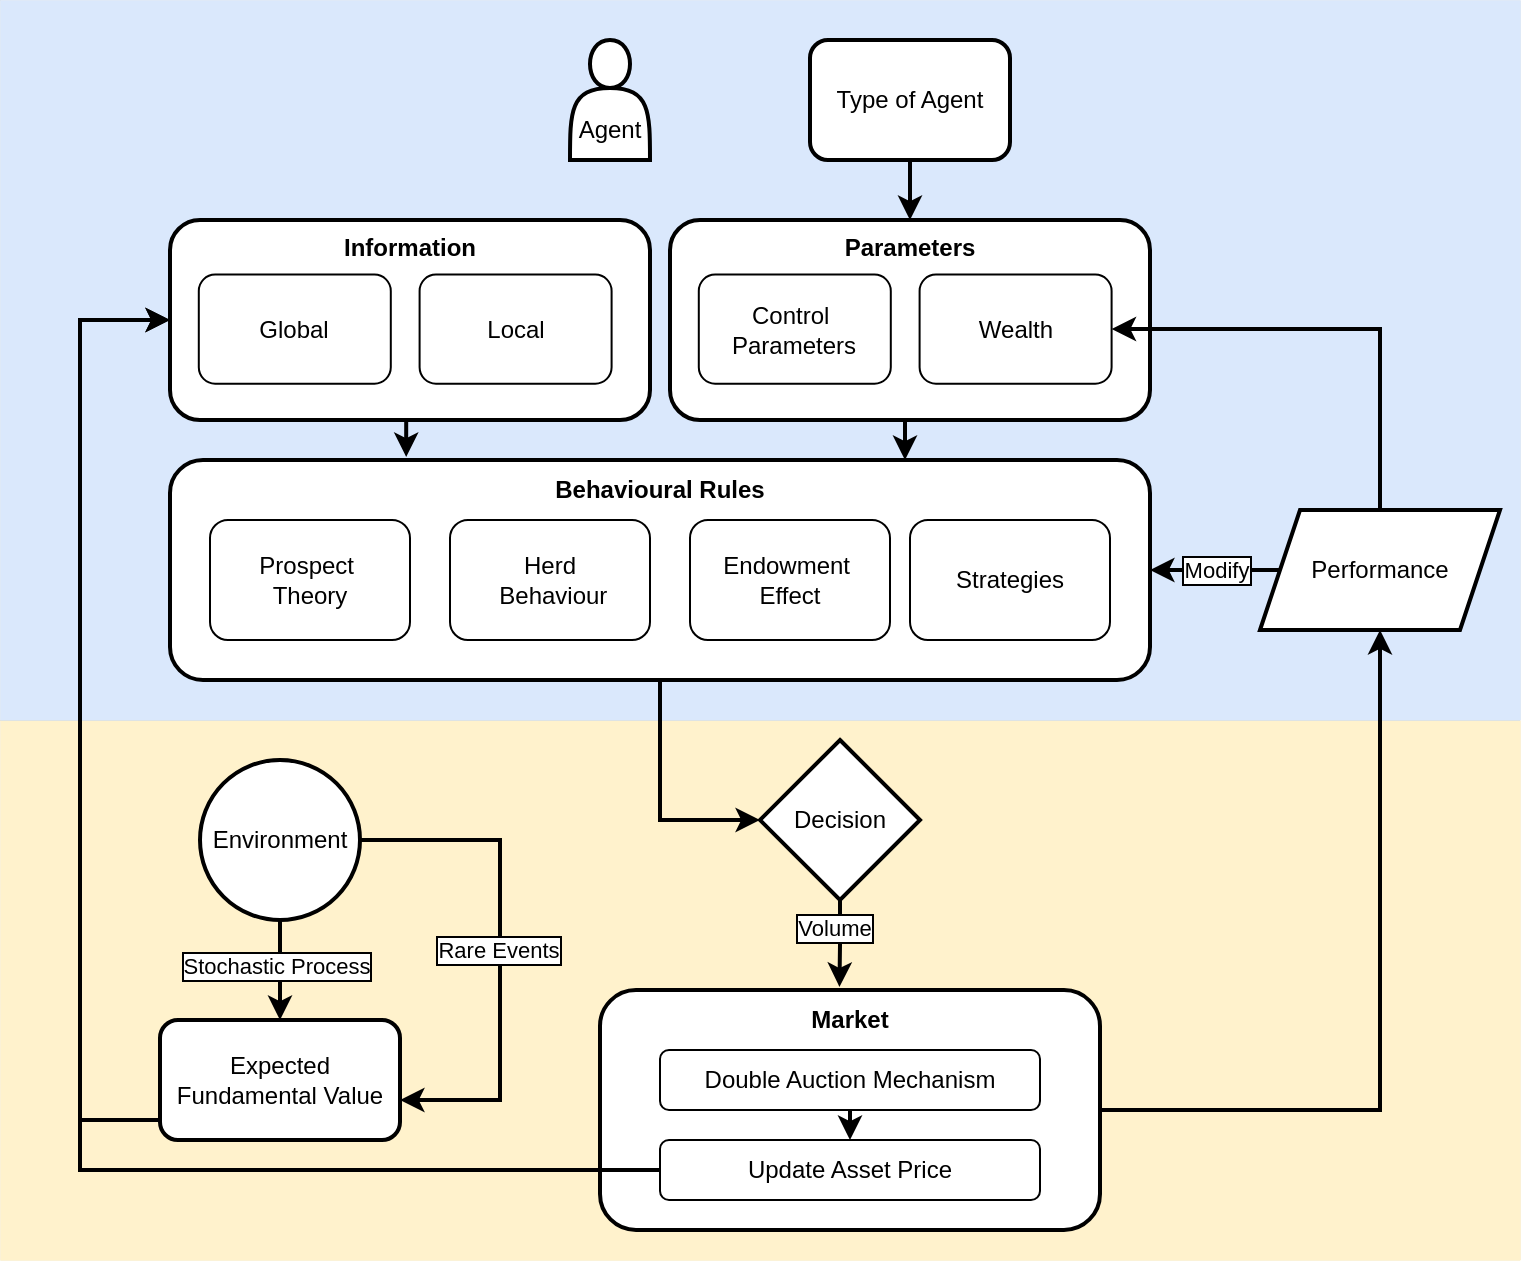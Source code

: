 <mxfile version="27.0.9">
  <diagram name="Page-1" id="KlvJ_ZtWi_6_skd0xNUw">
    <mxGraphModel dx="1072" dy="725" grid="1" gridSize="10" guides="1" tooltips="1" connect="1" arrows="1" fold="1" page="1" pageScale="1" pageWidth="3300" pageHeight="4681" math="0" shadow="0">
      <root>
        <mxCell id="0" />
        <mxCell id="1" parent="0" />
        <mxCell id="P7tqT8L9XZV6D_eayMBz-135" value="" style="rounded=0;whiteSpace=wrap;html=1;fillColor=#fff2cc;strokeColor=#d6b656;strokeWidth=0;" vertex="1" parent="1">
          <mxGeometry x="190" y="400" width="760" height="270" as="geometry" />
        </mxCell>
        <mxCell id="P7tqT8L9XZV6D_eayMBz-134" value="" style="rounded=0;whiteSpace=wrap;html=1;fillColor=#dae8fc;strokeColor=#6c8ebf;labelBorderColor=none;strokeWidth=0;" vertex="1" parent="1">
          <mxGeometry x="190" y="40" width="760" height="360" as="geometry" />
        </mxCell>
        <mxCell id="P7tqT8L9XZV6D_eayMBz-78" value="" style="group" vertex="1" connectable="0" parent="1">
          <mxGeometry x="275" y="270" width="490" height="110" as="geometry" />
        </mxCell>
        <mxCell id="P7tqT8L9XZV6D_eayMBz-61" value="" style="rounded=1;whiteSpace=wrap;html=1;strokeWidth=2;" vertex="1" parent="P7tqT8L9XZV6D_eayMBz-78">
          <mxGeometry width="490" height="110" as="geometry" />
        </mxCell>
        <mxCell id="P7tqT8L9XZV6D_eayMBz-67" value="Behavioural Rules" style="text;html=1;align=center;verticalAlign=middle;whiteSpace=wrap;rounded=0;fontStyle=1" vertex="1" parent="P7tqT8L9XZV6D_eayMBz-78">
          <mxGeometry x="175" width="140" height="30" as="geometry" />
        </mxCell>
        <mxCell id="P7tqT8L9XZV6D_eayMBz-69" value="Prospect&amp;nbsp;&lt;div&gt;Theory&lt;/div&gt;" style="rounded=1;whiteSpace=wrap;html=1;" vertex="1" parent="P7tqT8L9XZV6D_eayMBz-78">
          <mxGeometry x="20" y="30" width="100" height="60" as="geometry" />
        </mxCell>
        <mxCell id="P7tqT8L9XZV6D_eayMBz-70" value="Herd&lt;div&gt;&amp;nbsp;Behaviour&lt;/div&gt;" style="rounded=1;whiteSpace=wrap;html=1;" vertex="1" parent="P7tqT8L9XZV6D_eayMBz-78">
          <mxGeometry x="140" y="30" width="100" height="60" as="geometry" />
        </mxCell>
        <mxCell id="P7tqT8L9XZV6D_eayMBz-71" value="Endowment&amp;nbsp;&lt;div&gt;Effect&lt;/div&gt;" style="rounded=1;whiteSpace=wrap;html=1;" vertex="1" parent="P7tqT8L9XZV6D_eayMBz-78">
          <mxGeometry x="260" y="30" width="100" height="60" as="geometry" />
        </mxCell>
        <mxCell id="P7tqT8L9XZV6D_eayMBz-72" value="Strategies" style="rounded=1;whiteSpace=wrap;html=1;" vertex="1" parent="P7tqT8L9XZV6D_eayMBz-78">
          <mxGeometry x="370" y="30" width="100" height="60" as="geometry" />
        </mxCell>
        <mxCell id="P7tqT8L9XZV6D_eayMBz-80" value="" style="group" vertex="1" connectable="0" parent="1">
          <mxGeometry x="525" y="150" width="240" height="100" as="geometry" />
        </mxCell>
        <mxCell id="P7tqT8L9XZV6D_eayMBz-59" value="" style="rounded=1;whiteSpace=wrap;html=1;strokeWidth=2;" vertex="1" parent="P7tqT8L9XZV6D_eayMBz-80">
          <mxGeometry width="240" height="100" as="geometry" />
        </mxCell>
        <mxCell id="P7tqT8L9XZV6D_eayMBz-55" value="Control&amp;nbsp;&lt;div&gt;Parameters&lt;/div&gt;" style="rounded=1;whiteSpace=wrap;html=1;" vertex="1" parent="P7tqT8L9XZV6D_eayMBz-80">
          <mxGeometry x="14.4" y="27.273" width="96" height="54.545" as="geometry" />
        </mxCell>
        <mxCell id="P7tqT8L9XZV6D_eayMBz-56" value="Wealth" style="rounded=1;whiteSpace=wrap;html=1;" vertex="1" parent="P7tqT8L9XZV6D_eayMBz-80">
          <mxGeometry x="124.8" y="27.273" width="96" height="54.545" as="geometry" />
        </mxCell>
        <mxCell id="P7tqT8L9XZV6D_eayMBz-60" value="Parameters" style="text;html=1;align=center;verticalAlign=middle;whiteSpace=wrap;rounded=0;fontStyle=1" vertex="1" parent="P7tqT8L9XZV6D_eayMBz-80">
          <mxGeometry x="91.2" width="57.6" height="27.273" as="geometry" />
        </mxCell>
        <mxCell id="P7tqT8L9XZV6D_eayMBz-121" style="edgeStyle=orthogonalEdgeStyle;rounded=0;orthogonalLoop=1;jettySize=auto;html=1;exitX=0.5;exitY=1;exitDx=0;exitDy=0;entryX=0.5;entryY=0;entryDx=0;entryDy=0;strokeWidth=2;" edge="1" parent="1" source="P7tqT8L9XZV6D_eayMBz-82" target="P7tqT8L9XZV6D_eayMBz-60">
          <mxGeometry relative="1" as="geometry" />
        </mxCell>
        <mxCell id="P7tqT8L9XZV6D_eayMBz-82" value="Type of Agent" style="rounded=1;whiteSpace=wrap;html=1;strokeWidth=2;" vertex="1" parent="1">
          <mxGeometry x="595" y="60" width="100" height="60" as="geometry" />
        </mxCell>
        <mxCell id="P7tqT8L9XZV6D_eayMBz-90" value="Decision" style="rhombus;whiteSpace=wrap;html=1;strokeWidth=2;" vertex="1" parent="1">
          <mxGeometry x="570" y="410" width="80" height="80" as="geometry" />
        </mxCell>
        <mxCell id="P7tqT8L9XZV6D_eayMBz-101" value="" style="group" vertex="1" connectable="0" parent="1">
          <mxGeometry x="275" y="150" width="240" height="100" as="geometry" />
        </mxCell>
        <mxCell id="P7tqT8L9XZV6D_eayMBz-102" value="" style="rounded=1;whiteSpace=wrap;html=1;strokeWidth=2;" vertex="1" parent="P7tqT8L9XZV6D_eayMBz-101">
          <mxGeometry width="240" height="100" as="geometry" />
        </mxCell>
        <mxCell id="P7tqT8L9XZV6D_eayMBz-103" value="Global" style="rounded=1;whiteSpace=wrap;html=1;" vertex="1" parent="P7tqT8L9XZV6D_eayMBz-101">
          <mxGeometry x="14.4" y="27.273" width="96" height="54.545" as="geometry" />
        </mxCell>
        <mxCell id="P7tqT8L9XZV6D_eayMBz-104" value="Local" style="rounded=1;whiteSpace=wrap;html=1;" vertex="1" parent="P7tqT8L9XZV6D_eayMBz-101">
          <mxGeometry x="124.8" y="27.273" width="96" height="54.545" as="geometry" />
        </mxCell>
        <mxCell id="P7tqT8L9XZV6D_eayMBz-105" value="Information" style="text;html=1;align=center;verticalAlign=middle;whiteSpace=wrap;rounded=0;fontStyle=1" vertex="1" parent="P7tqT8L9XZV6D_eayMBz-101">
          <mxGeometry x="91.2" width="57.6" height="27.273" as="geometry" />
        </mxCell>
        <mxCell id="P7tqT8L9XZV6D_eayMBz-133" value="Modify" style="edgeStyle=orthogonalEdgeStyle;rounded=0;orthogonalLoop=1;jettySize=auto;html=1;exitX=0;exitY=0.5;exitDx=0;exitDy=0;entryX=1;entryY=0.5;entryDx=0;entryDy=0;strokeWidth=2;labelBorderColor=default;" edge="1" parent="1" source="P7tqT8L9XZV6D_eayMBz-108" target="P7tqT8L9XZV6D_eayMBz-61">
          <mxGeometry relative="1" as="geometry" />
        </mxCell>
        <mxCell id="P7tqT8L9XZV6D_eayMBz-147" style="edgeStyle=orthogonalEdgeStyle;rounded=0;orthogonalLoop=1;jettySize=auto;html=1;exitX=0.5;exitY=0;exitDx=0;exitDy=0;entryX=1;entryY=0.5;entryDx=0;entryDy=0;strokeWidth=2;" edge="1" parent="1" source="P7tqT8L9XZV6D_eayMBz-108" target="P7tqT8L9XZV6D_eayMBz-56">
          <mxGeometry relative="1" as="geometry" />
        </mxCell>
        <mxCell id="P7tqT8L9XZV6D_eayMBz-108" value="Performance" style="shape=parallelogram;perimeter=parallelogramPerimeter;whiteSpace=wrap;html=1;fixedSize=1;strokeWidth=2;" vertex="1" parent="1">
          <mxGeometry x="820" y="295" width="120" height="60" as="geometry" />
        </mxCell>
        <mxCell id="P7tqT8L9XZV6D_eayMBz-109" value="" style="group" vertex="1" connectable="0" parent="1">
          <mxGeometry x="490" y="535" width="250" height="120" as="geometry" />
        </mxCell>
        <mxCell id="P7tqT8L9XZV6D_eayMBz-91" value="" style="rounded=1;whiteSpace=wrap;html=1;strokeWidth=2;" vertex="1" parent="P7tqT8L9XZV6D_eayMBz-109">
          <mxGeometry width="250" height="120" as="geometry" />
        </mxCell>
        <mxCell id="P7tqT8L9XZV6D_eayMBz-143" style="edgeStyle=orthogonalEdgeStyle;rounded=0;orthogonalLoop=1;jettySize=auto;html=1;exitX=0.5;exitY=1;exitDx=0;exitDy=0;entryX=0.5;entryY=0;entryDx=0;entryDy=0;strokeWidth=2;" edge="1" parent="P7tqT8L9XZV6D_eayMBz-109" source="P7tqT8L9XZV6D_eayMBz-94" target="P7tqT8L9XZV6D_eayMBz-141">
          <mxGeometry relative="1" as="geometry" />
        </mxCell>
        <mxCell id="P7tqT8L9XZV6D_eayMBz-94" value="Double Auction Mechanism" style="rounded=1;whiteSpace=wrap;html=1;" vertex="1" parent="P7tqT8L9XZV6D_eayMBz-109">
          <mxGeometry x="30" y="30" width="190" height="30" as="geometry" />
        </mxCell>
        <mxCell id="P7tqT8L9XZV6D_eayMBz-95" value="Market" style="text;html=1;align=center;verticalAlign=middle;whiteSpace=wrap;rounded=0;fontStyle=1" vertex="1" parent="P7tqT8L9XZV6D_eayMBz-109">
          <mxGeometry x="65" width="120" height="30" as="geometry" />
        </mxCell>
        <mxCell id="P7tqT8L9XZV6D_eayMBz-97" style="edgeStyle=orthogonalEdgeStyle;rounded=0;orthogonalLoop=1;jettySize=auto;html=1;exitX=0.5;exitY=1;exitDx=0;exitDy=0;" edge="1" parent="P7tqT8L9XZV6D_eayMBz-109" source="P7tqT8L9XZV6D_eayMBz-91" target="P7tqT8L9XZV6D_eayMBz-91">
          <mxGeometry relative="1" as="geometry" />
        </mxCell>
        <mxCell id="P7tqT8L9XZV6D_eayMBz-107" style="edgeStyle=orthogonalEdgeStyle;rounded=0;orthogonalLoop=1;jettySize=auto;html=1;exitX=0.5;exitY=1;exitDx=0;exitDy=0;" edge="1" parent="P7tqT8L9XZV6D_eayMBz-109" source="P7tqT8L9XZV6D_eayMBz-91" target="P7tqT8L9XZV6D_eayMBz-91">
          <mxGeometry relative="1" as="geometry" />
        </mxCell>
        <mxCell id="P7tqT8L9XZV6D_eayMBz-141" value="Update Asset Price" style="rounded=1;whiteSpace=wrap;html=1;" vertex="1" parent="P7tqT8L9XZV6D_eayMBz-109">
          <mxGeometry x="30" y="75" width="190" height="30" as="geometry" />
        </mxCell>
        <mxCell id="P7tqT8L9XZV6D_eayMBz-113" style="edgeStyle=orthogonalEdgeStyle;rounded=0;orthogonalLoop=1;jettySize=auto;html=1;exitX=0.5;exitY=1;exitDx=0;exitDy=0;strokeWidth=2;" edge="1" parent="1" source="P7tqT8L9XZV6D_eayMBz-110" target="P7tqT8L9XZV6D_eayMBz-111">
          <mxGeometry relative="1" as="geometry" />
        </mxCell>
        <mxCell id="P7tqT8L9XZV6D_eayMBz-114" value="Stochastic Process" style="edgeLabel;html=1;align=center;verticalAlign=middle;resizable=0;points=[];labelBorderColor=default;" vertex="1" connectable="0" parent="P7tqT8L9XZV6D_eayMBz-113">
          <mxGeometry x="-0.092" y="-2" relative="1" as="geometry">
            <mxPoint as="offset" />
          </mxGeometry>
        </mxCell>
        <mxCell id="P7tqT8L9XZV6D_eayMBz-110" value="Environment" style="ellipse;whiteSpace=wrap;html=1;aspect=fixed;strokeWidth=2;" vertex="1" parent="1">
          <mxGeometry x="290" y="420" width="80" height="80" as="geometry" />
        </mxCell>
        <mxCell id="P7tqT8L9XZV6D_eayMBz-112" style="edgeStyle=orthogonalEdgeStyle;rounded=0;orthogonalLoop=1;jettySize=auto;html=1;exitX=0;exitY=0.5;exitDx=0;exitDy=0;entryX=0;entryY=0.5;entryDx=0;entryDy=0;strokeWidth=2;" edge="1" parent="1" source="P7tqT8L9XZV6D_eayMBz-111" target="P7tqT8L9XZV6D_eayMBz-102">
          <mxGeometry relative="1" as="geometry">
            <Array as="points">
              <mxPoint x="230" y="600" />
              <mxPoint x="230" y="200" />
            </Array>
          </mxGeometry>
        </mxCell>
        <mxCell id="P7tqT8L9XZV6D_eayMBz-111" value="Expected Fundamental Value" style="rounded=1;whiteSpace=wrap;html=1;strokeWidth=2;" vertex="1" parent="1">
          <mxGeometry x="270" y="550" width="120" height="60" as="geometry" />
        </mxCell>
        <mxCell id="P7tqT8L9XZV6D_eayMBz-116" style="edgeStyle=orthogonalEdgeStyle;rounded=0;orthogonalLoop=1;jettySize=auto;html=1;exitX=1;exitY=0.5;exitDx=0;exitDy=0;entryX=1;entryY=0.667;entryDx=0;entryDy=0;entryPerimeter=0;strokeWidth=2;" edge="1" parent="1" source="P7tqT8L9XZV6D_eayMBz-110" target="P7tqT8L9XZV6D_eayMBz-111">
          <mxGeometry relative="1" as="geometry">
            <Array as="points">
              <mxPoint x="440" y="460" />
              <mxPoint x="440" y="590" />
            </Array>
          </mxGeometry>
        </mxCell>
        <mxCell id="P7tqT8L9XZV6D_eayMBz-119" value="Rare Events" style="edgeLabel;html=1;align=center;verticalAlign=middle;resizable=0;points=[];labelBorderColor=default;" vertex="1" connectable="0" parent="P7tqT8L9XZV6D_eayMBz-116">
          <mxGeometry x="-0.0" y="-1" relative="1" as="geometry">
            <mxPoint as="offset" />
          </mxGeometry>
        </mxCell>
        <mxCell id="P7tqT8L9XZV6D_eayMBz-122" style="edgeStyle=orthogonalEdgeStyle;rounded=0;orthogonalLoop=1;jettySize=auto;html=1;exitX=0.5;exitY=1;exitDx=0;exitDy=0;entryX=0.241;entryY=-0.014;entryDx=0;entryDy=0;entryPerimeter=0;strokeWidth=2;" edge="1" parent="1" source="P7tqT8L9XZV6D_eayMBz-102" target="P7tqT8L9XZV6D_eayMBz-61">
          <mxGeometry relative="1" as="geometry" />
        </mxCell>
        <mxCell id="P7tqT8L9XZV6D_eayMBz-123" style="edgeStyle=orthogonalEdgeStyle;rounded=0;orthogonalLoop=1;jettySize=auto;html=1;exitX=0.5;exitY=1;exitDx=0;exitDy=0;entryX=0.75;entryY=0;entryDx=0;entryDy=0;strokeWidth=2;" edge="1" parent="1" source="P7tqT8L9XZV6D_eayMBz-59" target="P7tqT8L9XZV6D_eayMBz-61">
          <mxGeometry relative="1" as="geometry" />
        </mxCell>
        <mxCell id="P7tqT8L9XZV6D_eayMBz-124" style="edgeStyle=orthogonalEdgeStyle;rounded=0;orthogonalLoop=1;jettySize=auto;html=1;exitX=0.5;exitY=1;exitDx=0;exitDy=0;entryX=0;entryY=0.5;entryDx=0;entryDy=0;strokeWidth=2;" edge="1" parent="1" source="P7tqT8L9XZV6D_eayMBz-61" target="P7tqT8L9XZV6D_eayMBz-90">
          <mxGeometry relative="1" as="geometry">
            <Array as="points">
              <mxPoint x="520" y="450" />
            </Array>
          </mxGeometry>
        </mxCell>
        <mxCell id="P7tqT8L9XZV6D_eayMBz-125" style="edgeStyle=orthogonalEdgeStyle;rounded=0;orthogonalLoop=1;jettySize=auto;html=1;exitX=0.5;exitY=1;exitDx=0;exitDy=0;entryX=0.456;entryY=-0.052;entryDx=0;entryDy=0;entryPerimeter=0;strokeWidth=2;" edge="1" parent="1" source="P7tqT8L9XZV6D_eayMBz-90" target="P7tqT8L9XZV6D_eayMBz-95">
          <mxGeometry relative="1" as="geometry" />
        </mxCell>
        <mxCell id="P7tqT8L9XZV6D_eayMBz-130" value="Volume" style="edgeLabel;html=1;align=center;verticalAlign=middle;resizable=0;points=[];labelBorderColor=default;" vertex="1" connectable="0" parent="P7tqT8L9XZV6D_eayMBz-125">
          <mxGeometry x="-0.429" y="-3" relative="1" as="geometry">
            <mxPoint y="1" as="offset" />
          </mxGeometry>
        </mxCell>
        <mxCell id="P7tqT8L9XZV6D_eayMBz-132" style="edgeStyle=orthogonalEdgeStyle;rounded=0;orthogonalLoop=1;jettySize=auto;html=1;exitX=1;exitY=0.5;exitDx=0;exitDy=0;entryX=0.5;entryY=1;entryDx=0;entryDy=0;strokeWidth=2;" edge="1" parent="1" source="P7tqT8L9XZV6D_eayMBz-91" target="P7tqT8L9XZV6D_eayMBz-108">
          <mxGeometry relative="1" as="geometry" />
        </mxCell>
        <mxCell id="P7tqT8L9XZV6D_eayMBz-137" value="&lt;div&gt;&lt;br&gt;&lt;/div&gt;&lt;div&gt;&lt;br&gt;&lt;/div&gt;&lt;div&gt;Agent&lt;/div&gt;" style="shape=actor;whiteSpace=wrap;html=1;strokeWidth=2;" vertex="1" parent="1">
          <mxGeometry x="475" y="60" width="40" height="60" as="geometry" />
        </mxCell>
        <mxCell id="P7tqT8L9XZV6D_eayMBz-144" style="edgeStyle=orthogonalEdgeStyle;rounded=0;orthogonalLoop=1;jettySize=auto;html=1;exitX=0;exitY=0.5;exitDx=0;exitDy=0;strokeWidth=2;entryX=0;entryY=0.5;entryDx=0;entryDy=0;" edge="1" parent="1" source="P7tqT8L9XZV6D_eayMBz-141" target="P7tqT8L9XZV6D_eayMBz-102">
          <mxGeometry relative="1" as="geometry">
            <mxPoint x="230" y="200" as="targetPoint" />
            <Array as="points">
              <mxPoint x="230" y="625" />
              <mxPoint x="230" y="200" />
            </Array>
          </mxGeometry>
        </mxCell>
      </root>
    </mxGraphModel>
  </diagram>
</mxfile>
